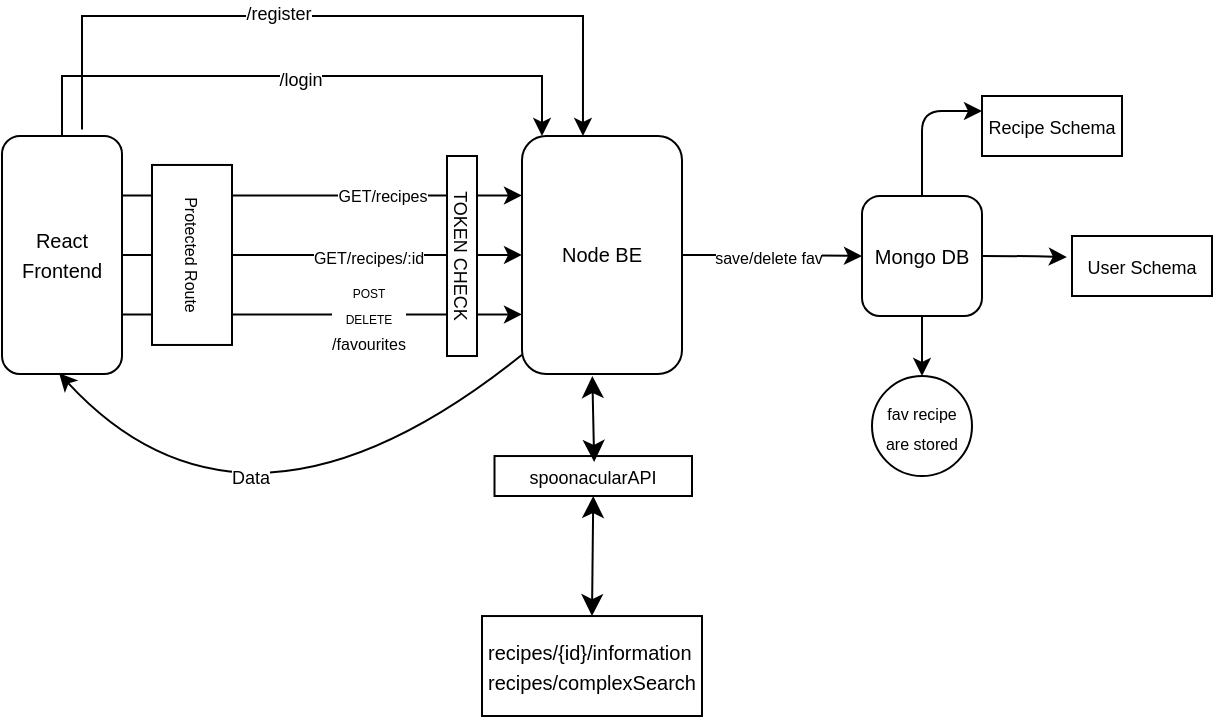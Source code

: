 <mxfile version="26.0.2">
  <diagram name="Page-1" id="GqTC5QWji8bgGsD9CqG-">
    <mxGraphModel dx="877" dy="359" grid="1" gridSize="10" guides="1" tooltips="1" connect="1" arrows="1" fold="1" page="1" pageScale="1" pageWidth="850" pageHeight="1100" math="0" shadow="0">
      <root>
        <mxCell id="0" />
        <mxCell id="1" parent="0" />
        <mxCell id="Ez3ZbAeKuc7IrQRngPXJ-10" style="edgeStyle=orthogonalEdgeStyle;rounded=0;orthogonalLoop=1;jettySize=auto;html=1;exitX=1;exitY=0.25;exitDx=0;exitDy=0;entryX=0;entryY=0.25;entryDx=0;entryDy=0;" edge="1" parent="1" source="Ez3ZbAeKuc7IrQRngPXJ-1" target="Ez3ZbAeKuc7IrQRngPXJ-2">
          <mxGeometry relative="1" as="geometry" />
        </mxCell>
        <mxCell id="Ez3ZbAeKuc7IrQRngPXJ-66" value="&lt;font style=&quot;font-size: 8px;&quot;&gt;GET/recipes&lt;/font&gt;" style="edgeLabel;html=1;align=center;verticalAlign=middle;resizable=0;points=[];fontFamily=Helvetica;fontSize=11;fontColor=default;labelBackgroundColor=default;" vertex="1" connectable="0" parent="Ez3ZbAeKuc7IrQRngPXJ-10">
          <mxGeometry x="0.293" y="1" relative="1" as="geometry">
            <mxPoint as="offset" />
          </mxGeometry>
        </mxCell>
        <mxCell id="Ez3ZbAeKuc7IrQRngPXJ-11" style="edgeStyle=orthogonalEdgeStyle;rounded=0;orthogonalLoop=1;jettySize=auto;html=1;exitX=1;exitY=0.5;exitDx=0;exitDy=0;entryX=0;entryY=0.5;entryDx=0;entryDy=0;" edge="1" parent="1" source="Ez3ZbAeKuc7IrQRngPXJ-1" target="Ez3ZbAeKuc7IrQRngPXJ-2">
          <mxGeometry relative="1" as="geometry" />
        </mxCell>
        <mxCell id="Ez3ZbAeKuc7IrQRngPXJ-14" value="&lt;font style=&quot;font-size: 8px;&quot;&gt;GET/recipes/:id&lt;/font&gt;" style="edgeLabel;html=1;align=center;verticalAlign=middle;resizable=0;points=[];" vertex="1" connectable="0" parent="Ez3ZbAeKuc7IrQRngPXJ-11">
          <mxGeometry x="-0.072" relative="1" as="geometry">
            <mxPoint x="30" as="offset" />
          </mxGeometry>
        </mxCell>
        <mxCell id="Ez3ZbAeKuc7IrQRngPXJ-12" style="edgeStyle=orthogonalEdgeStyle;rounded=0;orthogonalLoop=1;jettySize=auto;html=1;exitX=1;exitY=0.75;exitDx=0;exitDy=0;entryX=0;entryY=0.75;entryDx=0;entryDy=0;" edge="1" parent="1" source="Ez3ZbAeKuc7IrQRngPXJ-1" target="Ez3ZbAeKuc7IrQRngPXJ-2">
          <mxGeometry relative="1" as="geometry" />
        </mxCell>
        <mxCell id="Ez3ZbAeKuc7IrQRngPXJ-15" value="&lt;font style=&quot;&quot;&gt;&lt;font style=&quot;font-size: 6px;&quot;&gt;POST&lt;br&gt;&lt;/font&gt;&lt;font style=&quot;font-size: 6px;&quot;&gt;DELETE&lt;/font&gt;&lt;br&gt;&lt;span style=&quot;font-size: 8px;&quot;&gt;/favourites&lt;/span&gt;&lt;/font&gt;" style="edgeLabel;html=1;align=center;verticalAlign=middle;resizable=0;points=[];" vertex="1" connectable="0" parent="Ez3ZbAeKuc7IrQRngPXJ-12">
          <mxGeometry x="-0.094" y="-1" relative="1" as="geometry">
            <mxPoint x="32" as="offset" />
          </mxGeometry>
        </mxCell>
        <mxCell id="Ez3ZbAeKuc7IrQRngPXJ-32" style="edgeStyle=orthogonalEdgeStyle;rounded=0;orthogonalLoop=1;jettySize=auto;html=1;exitX=0.5;exitY=0;exitDx=0;exitDy=0;entryX=0.5;entryY=0;entryDx=0;entryDy=0;" edge="1" parent="1">
          <mxGeometry relative="1" as="geometry">
            <mxPoint x="40" y="359.98" as="sourcePoint" />
            <mxPoint x="280.0" y="359.98" as="targetPoint" />
            <Array as="points">
              <mxPoint x="40" y="330" />
              <mxPoint x="280" y="330" />
            </Array>
          </mxGeometry>
        </mxCell>
        <mxCell id="Ez3ZbAeKuc7IrQRngPXJ-33" value="&lt;font style=&quot;font-size: 9px;&quot;&gt;/login&lt;/font&gt;" style="edgeLabel;html=1;align=center;verticalAlign=middle;resizable=0;points=[];" vertex="1" connectable="0" parent="Ez3ZbAeKuc7IrQRngPXJ-32">
          <mxGeometry x="-0.008" y="-1" relative="1" as="geometry">
            <mxPoint as="offset" />
          </mxGeometry>
        </mxCell>
        <mxCell id="Ez3ZbAeKuc7IrQRngPXJ-40" style="edgeStyle=orthogonalEdgeStyle;rounded=0;orthogonalLoop=1;jettySize=auto;html=1;entryX=0.5;entryY=1;entryDx=0;entryDy=0;exitX=0.325;exitY=-0.027;exitDx=0;exitDy=0;exitPerimeter=0;" edge="1" parent="1">
          <mxGeometry relative="1" as="geometry">
            <mxPoint x="50" y="356.767" as="sourcePoint" />
            <mxPoint x="300.48" y="359.98" as="targetPoint" />
            <Array as="points">
              <mxPoint x="50.5" y="300" />
              <mxPoint x="300.5" y="300" />
            </Array>
          </mxGeometry>
        </mxCell>
        <mxCell id="Ez3ZbAeKuc7IrQRngPXJ-42" value="&lt;font style=&quot;font-size: 9px;&quot;&gt;/register&lt;/font&gt;" style="edgeLabel;html=1;align=center;verticalAlign=middle;resizable=0;points=[];" vertex="1" connectable="0" parent="Ez3ZbAeKuc7IrQRngPXJ-40">
          <mxGeometry x="-0.156" y="2" relative="1" as="geometry">
            <mxPoint as="offset" />
          </mxGeometry>
        </mxCell>
        <mxCell id="Ez3ZbAeKuc7IrQRngPXJ-1" value="&lt;font style=&quot;font-size: 10px;&quot;&gt;React Frontend&lt;/font&gt;" style="whiteSpace=wrap;html=1;align=center;rounded=1;shadow=0;glass=0;" vertex="1" parent="1">
          <mxGeometry x="10" y="359.98" width="60" height="119" as="geometry" />
        </mxCell>
        <mxCell id="Ez3ZbAeKuc7IrQRngPXJ-7" value="" style="edgeStyle=orthogonalEdgeStyle;rounded=1;orthogonalLoop=1;jettySize=auto;html=1;shadow=0;" edge="1" parent="1" source="Ez3ZbAeKuc7IrQRngPXJ-2" target="Ez3ZbAeKuc7IrQRngPXJ-4">
          <mxGeometry relative="1" as="geometry" />
        </mxCell>
        <mxCell id="Ez3ZbAeKuc7IrQRngPXJ-63" value="&lt;font style=&quot;font-size: 8px;&quot;&gt;save/delete fav&lt;/font&gt;" style="edgeLabel;html=1;align=center;verticalAlign=middle;resizable=0;points=[];fontFamily=Helvetica;fontSize=11;fontColor=default;labelBackgroundColor=default;" vertex="1" connectable="0" parent="Ez3ZbAeKuc7IrQRngPXJ-7">
          <mxGeometry x="0.041" relative="1" as="geometry">
            <mxPoint x="-4" as="offset" />
          </mxGeometry>
        </mxCell>
        <mxCell id="Ez3ZbAeKuc7IrQRngPXJ-2" value="&lt;font style=&quot;font-size: 10px;&quot;&gt;Node BE&lt;/font&gt;" style="whiteSpace=wrap;html=1;rounded=1;shadow=0;" vertex="1" parent="1">
          <mxGeometry x="270" y="359.98" width="80" height="119" as="geometry" />
        </mxCell>
        <mxCell id="Ez3ZbAeKuc7IrQRngPXJ-45" value="" style="edgeStyle=orthogonalEdgeStyle;curved=1;rounded=0;orthogonalLoop=1;jettySize=auto;html=1;" edge="1" parent="1" source="Ez3ZbAeKuc7IrQRngPXJ-4" target="Ez3ZbAeKuc7IrQRngPXJ-44">
          <mxGeometry relative="1" as="geometry" />
        </mxCell>
        <mxCell id="Ez3ZbAeKuc7IrQRngPXJ-47" value="" style="edgeStyle=orthogonalEdgeStyle;curved=1;rounded=0;orthogonalLoop=1;jettySize=auto;html=1;entryX=-0.037;entryY=0.351;entryDx=0;entryDy=0;entryPerimeter=0;" edge="1" parent="1" source="Ez3ZbAeKuc7IrQRngPXJ-4" target="Ez3ZbAeKuc7IrQRngPXJ-50">
          <mxGeometry relative="1" as="geometry">
            <mxPoint x="430.0" y="380.003" as="targetPoint" />
          </mxGeometry>
        </mxCell>
        <mxCell id="Ez3ZbAeKuc7IrQRngPXJ-64" style="edgeStyle=orthogonalEdgeStyle;rounded=1;orthogonalLoop=1;jettySize=auto;html=1;entryX=0;entryY=0.25;entryDx=0;entryDy=0;shadow=0;strokeColor=default;align=center;verticalAlign=middle;fontFamily=Helvetica;fontSize=11;fontColor=default;labelBackgroundColor=default;endArrow=classic;" edge="1" parent="1" source="Ez3ZbAeKuc7IrQRngPXJ-4" target="Ez3ZbAeKuc7IrQRngPXJ-51">
          <mxGeometry relative="1" as="geometry" />
        </mxCell>
        <mxCell id="Ez3ZbAeKuc7IrQRngPXJ-4" value="&lt;font style=&quot;font-size: 10px;&quot;&gt;Mongo DB&lt;/font&gt;" style="whiteSpace=wrap;html=1;aspect=fixed;rounded=1;shadow=0;" vertex="1" parent="1">
          <mxGeometry x="440" y="390" width="60" height="60" as="geometry" />
        </mxCell>
        <mxCell id="Ez3ZbAeKuc7IrQRngPXJ-44" value="&lt;font style=&quot;font-size: 8px;&quot;&gt;fav recipe are stored&lt;/font&gt;" style="ellipse;whiteSpace=wrap;html=1;rounded=1;shadow=0;" vertex="1" parent="1">
          <mxGeometry x="445" y="480" width="50" height="50" as="geometry" />
        </mxCell>
        <mxCell id="Ez3ZbAeKuc7IrQRngPXJ-50" value="&lt;font style=&quot;font-size: 9px;&quot;&gt;User Schema&lt;/font&gt;" style="whiteSpace=wrap;html=1;" vertex="1" parent="1">
          <mxGeometry x="545" y="410" width="70" height="30" as="geometry" />
        </mxCell>
        <mxCell id="Ez3ZbAeKuc7IrQRngPXJ-51" value="&lt;font style=&quot;font-size: 9px;&quot;&gt;Recipe Schema&lt;/font&gt;" style="whiteSpace=wrap;html=1;" vertex="1" parent="1">
          <mxGeometry x="500" y="340" width="70" height="30" as="geometry" />
        </mxCell>
        <mxCell id="Ez3ZbAeKuc7IrQRngPXJ-53" value="&lt;font style=&quot;font-size: 9px;&quot;&gt;spoonacularAPI&lt;/font&gt;" style="rounded=0;whiteSpace=wrap;html=1;" vertex="1" parent="1">
          <mxGeometry x="256.25" y="520.02" width="98.75" height="19.98" as="geometry" />
        </mxCell>
        <mxCell id="Ez3ZbAeKuc7IrQRngPXJ-58" value="" style="edgeStyle=none;orthogonalLoop=1;jettySize=auto;html=1;endArrow=classic;startArrow=classic;endSize=8;startSize=8;rounded=0;entryX=0.424;entryY=0.096;entryDx=0;entryDy=0;entryPerimeter=0;" edge="1" parent="1">
          <mxGeometry width="100" relative="1" as="geometry">
            <mxPoint x="305.16" y="480.0" as="sourcePoint" />
            <mxPoint x="306.09" y="522.958" as="targetPoint" />
            <Array as="points" />
          </mxGeometry>
        </mxCell>
        <mxCell id="Ez3ZbAeKuc7IrQRngPXJ-60" value="" style="edgeStyle=none;orthogonalLoop=1;jettySize=auto;html=1;rounded=0;curved=1;exitX=0;exitY=0.919;exitDx=0;exitDy=0;exitPerimeter=0;entryX=0.441;entryY=0.997;entryDx=0;entryDy=0;entryPerimeter=0;" edge="1" parent="1" source="Ez3ZbAeKuc7IrQRngPXJ-2">
          <mxGeometry width="100" relative="1" as="geometry">
            <mxPoint x="250.0" y="469.341" as="sourcePoint" />
            <mxPoint x="38.56" y="478.623" as="targetPoint" />
            <Array as="points">
              <mxPoint x="132.1" y="580" />
            </Array>
          </mxGeometry>
        </mxCell>
        <mxCell id="Ez3ZbAeKuc7IrQRngPXJ-61" value="&lt;font style=&quot;font-size: 9px;&quot;&gt;Data&lt;/font&gt;" style="edgeLabel;html=1;align=center;verticalAlign=middle;resizable=0;points=[];" vertex="1" connectable="0" parent="Ez3ZbAeKuc7IrQRngPXJ-60">
          <mxGeometry x="0.271" y="-21" relative="1" as="geometry">
            <mxPoint x="2" y="-19" as="offset" />
          </mxGeometry>
        </mxCell>
        <mxCell id="Ez3ZbAeKuc7IrQRngPXJ-22" value="&lt;font style=&quot;font-size: 8px;&quot;&gt;Protected Route&lt;/font&gt;" style="rounded=0;whiteSpace=wrap;html=1;rotation=90;" vertex="1" parent="1">
          <mxGeometry x="60" y="399.48" width="90" height="40" as="geometry" />
        </mxCell>
        <mxCell id="Ez3ZbAeKuc7IrQRngPXJ-70" value="&lt;div style=&quot;text-align: left;&quot;&gt;&lt;span style=&quot;background-color: light-dark(rgb(255, 255, 255), rgb(18, 18, 18)); font-family: Poppins, sans-serif;&quot;&gt;&lt;font style=&quot;font-size: 10px;&quot;&gt;recipes/{id}/information&lt;/font&gt;&lt;/span&gt;&lt;/div&gt;&lt;div style=&quot;text-align: left;&quot;&gt;&lt;span style=&quot;font-family: Poppins, sans-serif; background-color: rgb(255, 255, 255);&quot;&gt;&lt;font style=&quot;font-size: 10px; color: rgb(0, 0, 0);&quot;&gt;recipes/complexSearch&lt;/font&gt;&lt;/span&gt;&lt;/div&gt;" style="rounded=0;whiteSpace=wrap;html=1;" vertex="1" parent="1">
          <mxGeometry x="250" y="600.02" width="110" height="49.98" as="geometry" />
        </mxCell>
        <mxCell id="Ez3ZbAeKuc7IrQRngPXJ-76" value="" style="edgeStyle=none;orthogonalLoop=1;jettySize=auto;html=1;endArrow=classic;startArrow=classic;endSize=8;startSize=8;rounded=1;shadow=0;strokeColor=default;align=center;verticalAlign=middle;fontFamily=Helvetica;fontSize=11;fontColor=default;labelBackgroundColor=default;entryX=0.5;entryY=0;entryDx=0;entryDy=0;exitX=0.5;exitY=1;exitDx=0;exitDy=0;" edge="1" parent="1" source="Ez3ZbAeKuc7IrQRngPXJ-53" target="Ez3ZbAeKuc7IrQRngPXJ-70">
          <mxGeometry width="100" relative="1" as="geometry">
            <mxPoint x="280" y="580.02" as="sourcePoint" />
            <mxPoint x="280.46" y="618.92" as="targetPoint" />
            <Array as="points" />
          </mxGeometry>
        </mxCell>
        <mxCell id="Ez3ZbAeKuc7IrQRngPXJ-82" value="&lt;font style=&quot;font-size: 9px;&quot;&gt;TOKEN CHECK&lt;/font&gt;" style="rounded=0;whiteSpace=wrap;html=1;fontFamily=Helvetica;fontSize=11;fontColor=default;labelBackgroundColor=default;rotation=90;" vertex="1" parent="1">
          <mxGeometry x="190" y="412.5" width="100" height="15" as="geometry" />
        </mxCell>
      </root>
    </mxGraphModel>
  </diagram>
</mxfile>
